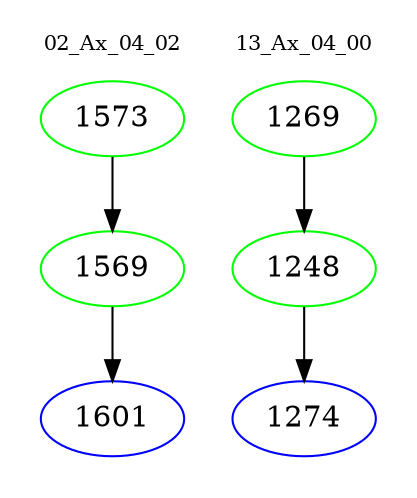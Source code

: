 digraph{
subgraph cluster_0 {
color = white
label = "02_Ax_04_02";
fontsize=10;
T0_1573 [label="1573", color="green"]
T0_1573 -> T0_1569 [color="black"]
T0_1569 [label="1569", color="green"]
T0_1569 -> T0_1601 [color="black"]
T0_1601 [label="1601", color="blue"]
}
subgraph cluster_1 {
color = white
label = "13_Ax_04_00";
fontsize=10;
T1_1269 [label="1269", color="green"]
T1_1269 -> T1_1248 [color="black"]
T1_1248 [label="1248", color="green"]
T1_1248 -> T1_1274 [color="black"]
T1_1274 [label="1274", color="blue"]
}
}
